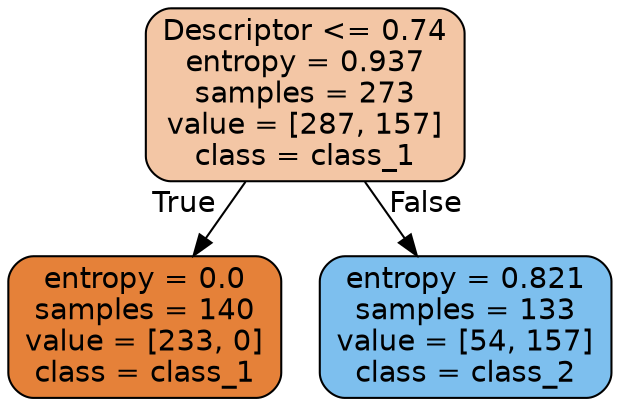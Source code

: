 digraph Tree {
node [shape=box, style="filled, rounded", color="black", fontname="helvetica"] ;
edge [fontname="helvetica"] ;
0 [label="Descriptor <= 0.74\nentropy = 0.937\nsamples = 273\nvalue = [287, 157]\nclass = class_1", fillcolor="#f3c6a5"] ;
1 [label="entropy = 0.0\nsamples = 140\nvalue = [233, 0]\nclass = class_1", fillcolor="#e58139"] ;
0 -> 1 [labeldistance=2.5, labelangle=45, headlabel="True"] ;
2 [label="entropy = 0.821\nsamples = 133\nvalue = [54, 157]\nclass = class_2", fillcolor="#7dbfee"] ;
0 -> 2 [labeldistance=2.5, labelangle=-45, headlabel="False"] ;
}
